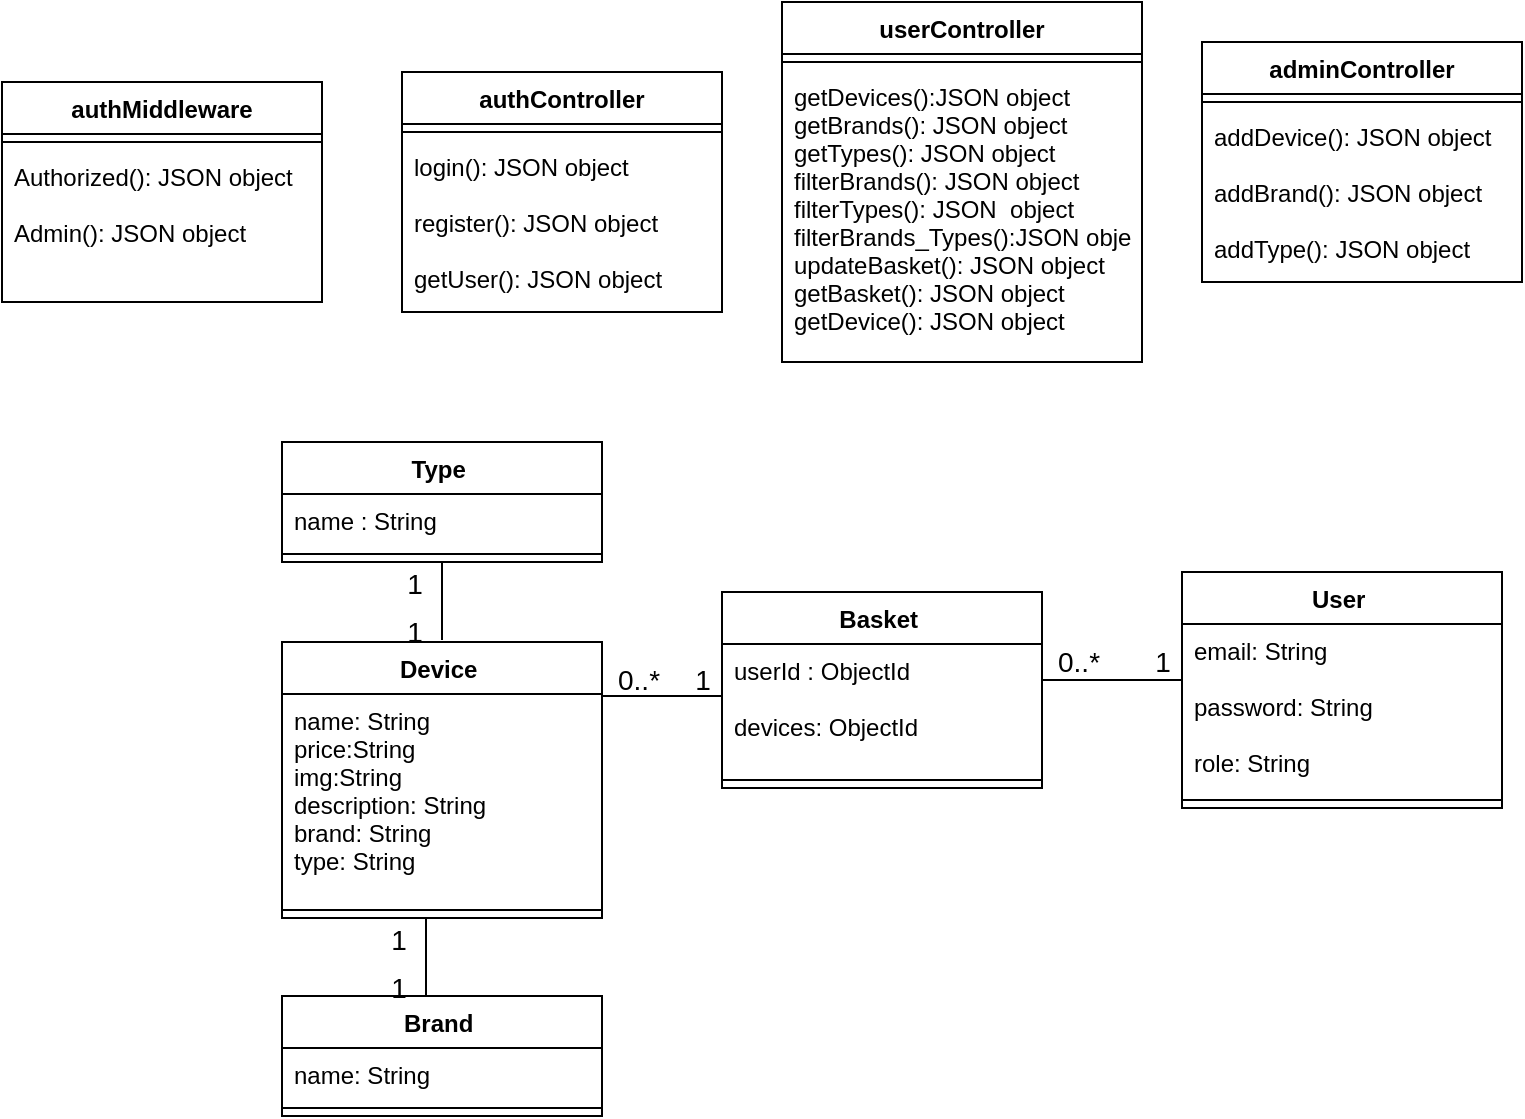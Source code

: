 <mxfile version="20.8.20" type="device"><diagram id="C5RBs43oDa-KdzZeNtuy" name="Page-1"><mxGraphModel dx="1050" dy="573" grid="1" gridSize="10" guides="1" tooltips="1" connect="1" arrows="1" fold="1" page="1" pageScale="1" pageWidth="827" pageHeight="1169" math="0" shadow="0"><root><mxCell id="WIyWlLk6GJQsqaUBKTNV-0"/><mxCell id="WIyWlLk6GJQsqaUBKTNV-1" parent="WIyWlLk6GJQsqaUBKTNV-0"/><mxCell id="WDK1I26LS12HvWe2bWom-3" value="adminController" style="swimlane;fontStyle=1;align=center;verticalAlign=top;childLayout=stackLayout;horizontal=1;startSize=26;horizontalStack=0;resizeParent=1;resizeParentMax=0;resizeLast=0;collapsible=1;marginBottom=0;" vertex="1" parent="WIyWlLk6GJQsqaUBKTNV-1"><mxGeometry x="630" y="310" width="160" height="120" as="geometry"><mxRectangle x="160" y="100" width="130" height="30" as="alternateBounds"/></mxGeometry></mxCell><mxCell id="WDK1I26LS12HvWe2bWom-5" value="" style="line;strokeWidth=1;fillColor=none;align=left;verticalAlign=middle;spacingTop=-1;spacingLeft=3;spacingRight=3;rotatable=0;labelPosition=right;points=[];portConstraint=eastwest;strokeColor=inherit;" vertex="1" parent="WDK1I26LS12HvWe2bWom-3"><mxGeometry y="26" width="160" height="8" as="geometry"/></mxCell><mxCell id="WDK1I26LS12HvWe2bWom-6" value="addDevice(): JSON object&#10;&#10;addBrand(): JSON object&#10;&#10;addType(): JSON object&#10;&#10;" style="text;strokeColor=none;fillColor=none;align=left;verticalAlign=top;spacingLeft=4;spacingRight=4;overflow=hidden;rotatable=0;points=[[0,0.5],[1,0.5]];portConstraint=eastwest;" vertex="1" parent="WDK1I26LS12HvWe2bWom-3"><mxGeometry y="34" width="160" height="86" as="geometry"/></mxCell><mxCell id="WDK1I26LS12HvWe2bWom-7" value="authController" style="swimlane;fontStyle=1;align=center;verticalAlign=top;childLayout=stackLayout;horizontal=1;startSize=26;horizontalStack=0;resizeParent=1;resizeParentMax=0;resizeLast=0;collapsible=1;marginBottom=0;" vertex="1" parent="WIyWlLk6GJQsqaUBKTNV-1"><mxGeometry x="230" y="325" width="160" height="120" as="geometry"/></mxCell><mxCell id="WDK1I26LS12HvWe2bWom-9" value="" style="line;strokeWidth=1;fillColor=none;align=left;verticalAlign=middle;spacingTop=-1;spacingLeft=3;spacingRight=3;rotatable=0;labelPosition=right;points=[];portConstraint=eastwest;strokeColor=inherit;" vertex="1" parent="WDK1I26LS12HvWe2bWom-7"><mxGeometry y="26" width="160" height="8" as="geometry"/></mxCell><mxCell id="WDK1I26LS12HvWe2bWom-10" value="login(): JSON object&#10;&#10;register(): JSON object&#10;&#10;getUser(): JSON object&#10;" style="text;strokeColor=none;fillColor=none;align=left;verticalAlign=top;spacingLeft=4;spacingRight=4;overflow=hidden;rotatable=0;points=[[0,0.5],[1,0.5]];portConstraint=eastwest;" vertex="1" parent="WDK1I26LS12HvWe2bWom-7"><mxGeometry y="34" width="160" height="86" as="geometry"/></mxCell><mxCell id="WDK1I26LS12HvWe2bWom-11" value="userController" style="swimlane;fontStyle=1;align=center;verticalAlign=top;childLayout=stackLayout;horizontal=1;startSize=26;horizontalStack=0;resizeParent=1;resizeParentMax=0;resizeLast=0;collapsible=1;marginBottom=0;" vertex="1" parent="WIyWlLk6GJQsqaUBKTNV-1"><mxGeometry x="420" y="290" width="180" height="180" as="geometry"/></mxCell><mxCell id="WDK1I26LS12HvWe2bWom-13" value="" style="line;strokeWidth=1;fillColor=none;align=left;verticalAlign=middle;spacingTop=-1;spacingLeft=3;spacingRight=3;rotatable=0;labelPosition=right;points=[];portConstraint=eastwest;strokeColor=inherit;" vertex="1" parent="WDK1I26LS12HvWe2bWom-11"><mxGeometry y="26" width="180" height="8" as="geometry"/></mxCell><mxCell id="WDK1I26LS12HvWe2bWom-14" value="getDevices():JSON object&#10;getBrands(): JSON object&#10;getTypes(): JSON object&#10;filterBrands(): JSON object&#10;filterTypes(): JSON  object&#10;filterBrands_Types():JSON object&#10;updateBasket(): JSON object&#10;getBasket(): JSON object&#10;getDevice(): JSON object&#10;" style="text;strokeColor=none;fillColor=none;align=left;verticalAlign=top;spacingLeft=4;spacingRight=4;overflow=hidden;rotatable=0;points=[[0,0.5],[1,0.5]];portConstraint=eastwest;" vertex="1" parent="WDK1I26LS12HvWe2bWom-11"><mxGeometry y="34" width="180" height="146" as="geometry"/></mxCell><mxCell id="WDK1I26LS12HvWe2bWom-16" value="authMiddleware" style="swimlane;fontStyle=1;align=center;verticalAlign=top;childLayout=stackLayout;horizontal=1;startSize=26;horizontalStack=0;resizeParent=1;resizeParentMax=0;resizeLast=0;collapsible=1;marginBottom=0;" vertex="1" parent="WIyWlLk6GJQsqaUBKTNV-1"><mxGeometry x="30" y="330" width="160" height="110" as="geometry"/></mxCell><mxCell id="WDK1I26LS12HvWe2bWom-18" value="" style="line;strokeWidth=1;fillColor=none;align=left;verticalAlign=middle;spacingTop=-1;spacingLeft=3;spacingRight=3;rotatable=0;labelPosition=right;points=[];portConstraint=eastwest;strokeColor=inherit;" vertex="1" parent="WDK1I26LS12HvWe2bWom-16"><mxGeometry y="26" width="160" height="8" as="geometry"/></mxCell><mxCell id="WDK1I26LS12HvWe2bWom-19" value="Authorized(): JSON object&#10;&#10;Admin(): JSON object&#10;&#10;&#10;" style="text;strokeColor=none;fillColor=none;align=left;verticalAlign=top;spacingLeft=4;spacingRight=4;overflow=hidden;rotatable=0;points=[[0,0.5],[1,0.5]];portConstraint=eastwest;" vertex="1" parent="WDK1I26LS12HvWe2bWom-16"><mxGeometry y="34" width="160" height="76" as="geometry"/></mxCell><mxCell id="WDK1I26LS12HvWe2bWom-20" value="Basket " style="swimlane;fontStyle=1;align=center;verticalAlign=top;childLayout=stackLayout;horizontal=1;startSize=26;horizontalStack=0;resizeParent=1;resizeParentMax=0;resizeLast=0;collapsible=1;marginBottom=0;" vertex="1" parent="WIyWlLk6GJQsqaUBKTNV-1"><mxGeometry x="390" y="585" width="160" height="98" as="geometry"/></mxCell><mxCell id="WDK1I26LS12HvWe2bWom-21" value="userId : ObjectId&#10;&#10;devices: ObjectId &#10;" style="text;strokeColor=none;fillColor=none;align=left;verticalAlign=top;spacingLeft=4;spacingRight=4;overflow=hidden;rotatable=0;points=[[0,0.5],[1,0.5]];portConstraint=eastwest;" vertex="1" parent="WDK1I26LS12HvWe2bWom-20"><mxGeometry y="26" width="160" height="64" as="geometry"/></mxCell><mxCell id="WDK1I26LS12HvWe2bWom-22" value="" style="line;strokeWidth=1;fillColor=none;align=left;verticalAlign=middle;spacingTop=-1;spacingLeft=3;spacingRight=3;rotatable=0;labelPosition=right;points=[];portConstraint=eastwest;strokeColor=inherit;" vertex="1" parent="WDK1I26LS12HvWe2bWom-20"><mxGeometry y="90" width="160" height="8" as="geometry"/></mxCell><mxCell id="WDK1I26LS12HvWe2bWom-24" value="Brand " style="swimlane;fontStyle=1;align=center;verticalAlign=top;childLayout=stackLayout;horizontal=1;startSize=26;horizontalStack=0;resizeParent=1;resizeParentMax=0;resizeLast=0;collapsible=1;marginBottom=0;" vertex="1" parent="WIyWlLk6GJQsqaUBKTNV-1"><mxGeometry x="170" y="787" width="160" height="60" as="geometry"/></mxCell><mxCell id="WDK1I26LS12HvWe2bWom-25" value="name: String" style="text;strokeColor=none;fillColor=none;align=left;verticalAlign=top;spacingLeft=4;spacingRight=4;overflow=hidden;rotatable=0;points=[[0,0.5],[1,0.5]];portConstraint=eastwest;" vertex="1" parent="WDK1I26LS12HvWe2bWom-24"><mxGeometry y="26" width="160" height="26" as="geometry"/></mxCell><mxCell id="WDK1I26LS12HvWe2bWom-26" value="" style="line;strokeWidth=1;fillColor=none;align=left;verticalAlign=middle;spacingTop=-1;spacingLeft=3;spacingRight=3;rotatable=0;labelPosition=right;points=[];portConstraint=eastwest;strokeColor=inherit;" vertex="1" parent="WDK1I26LS12HvWe2bWom-24"><mxGeometry y="52" width="160" height="8" as="geometry"/></mxCell><mxCell id="WDK1I26LS12HvWe2bWom-28" value="Type " style="swimlane;fontStyle=1;align=center;verticalAlign=top;childLayout=stackLayout;horizontal=1;startSize=26;horizontalStack=0;resizeParent=1;resizeParentMax=0;resizeLast=0;collapsible=1;marginBottom=0;" vertex="1" parent="WIyWlLk6GJQsqaUBKTNV-1"><mxGeometry x="170" y="510" width="160" height="60" as="geometry"/></mxCell><mxCell id="WDK1I26LS12HvWe2bWom-29" value="name : String" style="text;strokeColor=none;fillColor=none;align=left;verticalAlign=top;spacingLeft=4;spacingRight=4;overflow=hidden;rotatable=0;points=[[0,0.5],[1,0.5]];portConstraint=eastwest;" vertex="1" parent="WDK1I26LS12HvWe2bWom-28"><mxGeometry y="26" width="160" height="26" as="geometry"/></mxCell><mxCell id="WDK1I26LS12HvWe2bWom-30" value="" style="line;strokeWidth=1;fillColor=none;align=left;verticalAlign=middle;spacingTop=-1;spacingLeft=3;spacingRight=3;rotatable=0;labelPosition=right;points=[];portConstraint=eastwest;strokeColor=inherit;" vertex="1" parent="WDK1I26LS12HvWe2bWom-28"><mxGeometry y="52" width="160" height="8" as="geometry"/></mxCell><mxCell id="WDK1I26LS12HvWe2bWom-32" value="User " style="swimlane;fontStyle=1;align=center;verticalAlign=top;childLayout=stackLayout;horizontal=1;startSize=26;horizontalStack=0;resizeParent=1;resizeParentMax=0;resizeLast=0;collapsible=1;marginBottom=0;" vertex="1" parent="WIyWlLk6GJQsqaUBKTNV-1"><mxGeometry x="620" y="575" width="160" height="118" as="geometry"/></mxCell><mxCell id="WDK1I26LS12HvWe2bWom-33" value="email: String&#10;&#10;password: String&#10;&#10;role: String" style="text;strokeColor=none;fillColor=none;align=left;verticalAlign=top;spacingLeft=4;spacingRight=4;overflow=hidden;rotatable=0;points=[[0,0.5],[1,0.5]];portConstraint=eastwest;" vertex="1" parent="WDK1I26LS12HvWe2bWom-32"><mxGeometry y="26" width="160" height="84" as="geometry"/></mxCell><mxCell id="WDK1I26LS12HvWe2bWom-34" value="" style="line;strokeWidth=1;fillColor=none;align=left;verticalAlign=middle;spacingTop=-1;spacingLeft=3;spacingRight=3;rotatable=0;labelPosition=right;points=[];portConstraint=eastwest;strokeColor=inherit;" vertex="1" parent="WDK1I26LS12HvWe2bWom-32"><mxGeometry y="110" width="160" height="8" as="geometry"/></mxCell><mxCell id="WDK1I26LS12HvWe2bWom-36" value="Device " style="swimlane;fontStyle=1;align=center;verticalAlign=top;childLayout=stackLayout;horizontal=1;startSize=26;horizontalStack=0;resizeParent=1;resizeParentMax=0;resizeLast=0;collapsible=1;marginBottom=0;" vertex="1" parent="WIyWlLk6GJQsqaUBKTNV-1"><mxGeometry x="170" y="610" width="160" height="138" as="geometry"/></mxCell><mxCell id="WDK1I26LS12HvWe2bWom-37" value="name: String&#10;price:String&#10;img:String&#10;description: String&#10;brand: String&#10;type: String" style="text;strokeColor=none;fillColor=none;align=left;verticalAlign=top;spacingLeft=4;spacingRight=4;overflow=hidden;rotatable=0;points=[[0,0.5],[1,0.5]];portConstraint=eastwest;" vertex="1" parent="WDK1I26LS12HvWe2bWom-36"><mxGeometry y="26" width="160" height="104" as="geometry"/></mxCell><mxCell id="WDK1I26LS12HvWe2bWom-38" value="" style="line;strokeWidth=1;fillColor=none;align=left;verticalAlign=middle;spacingTop=-1;spacingLeft=3;spacingRight=3;rotatable=0;labelPosition=right;points=[];portConstraint=eastwest;strokeColor=inherit;" vertex="1" parent="WDK1I26LS12HvWe2bWom-36"><mxGeometry y="130" width="160" height="8" as="geometry"/></mxCell><mxCell id="WDK1I26LS12HvWe2bWom-40" value="" style="line;strokeWidth=1;fillColor=none;align=left;verticalAlign=middle;spacingTop=-1;spacingLeft=3;spacingRight=3;rotatable=0;labelPosition=right;points=[];portConstraint=eastwest;strokeColor=inherit;" vertex="1" parent="WIyWlLk6GJQsqaUBKTNV-1"><mxGeometry x="550" y="625" width="70" height="8" as="geometry"/></mxCell><mxCell id="WDK1I26LS12HvWe2bWom-41" value="&lt;span style=&quot;font-weight: normal;&quot;&gt;&lt;font style=&quot;font-size: 14px;&quot;&gt;1&lt;/font&gt;&lt;/span&gt;" style="text;strokeColor=none;fillColor=none;html=1;fontSize=24;fontStyle=1;verticalAlign=middle;align=center;" vertex="1" parent="WIyWlLk6GJQsqaUBKTNV-1"><mxGeometry x="600" y="609" width="20" height="15" as="geometry"/></mxCell><mxCell id="WDK1I26LS12HvWe2bWom-43" value="&lt;span style=&quot;font-size: 14px; font-weight: 400;&quot;&gt;0..*&lt;/span&gt;" style="text;strokeColor=none;fillColor=none;html=1;fontSize=24;fontStyle=1;verticalAlign=middle;align=center;" vertex="1" parent="WIyWlLk6GJQsqaUBKTNV-1"><mxGeometry x="550" y="609" width="35" height="15" as="geometry"/></mxCell><mxCell id="WDK1I26LS12HvWe2bWom-44" value="" style="line;strokeWidth=1;fillColor=none;align=left;verticalAlign=middle;spacingTop=-1;spacingLeft=3;spacingRight=3;rotatable=0;labelPosition=right;points=[];portConstraint=eastwest;strokeColor=inherit;direction=south;" vertex="1" parent="WIyWlLk6GJQsqaUBKTNV-1"><mxGeometry x="246" y="570" width="8" height="39" as="geometry"/></mxCell><mxCell id="WDK1I26LS12HvWe2bWom-45" value="&lt;span style=&quot;font-weight: normal;&quot;&gt;&lt;font style=&quot;font-size: 14px;&quot;&gt;1&lt;/font&gt;&lt;/span&gt;" style="text;strokeColor=none;fillColor=none;html=1;fontSize=24;fontStyle=1;verticalAlign=middle;align=center;" vertex="1" parent="WIyWlLk6GJQsqaUBKTNV-1"><mxGeometry x="226" y="570" width="20" height="15" as="geometry"/></mxCell><mxCell id="WDK1I26LS12HvWe2bWom-46" value="&lt;span style=&quot;font-weight: normal;&quot;&gt;&lt;font style=&quot;font-size: 14px;&quot;&gt;1&lt;/font&gt;&lt;/span&gt;" style="text;strokeColor=none;fillColor=none;html=1;fontSize=24;fontStyle=1;verticalAlign=middle;align=center;" vertex="1" parent="WIyWlLk6GJQsqaUBKTNV-1"><mxGeometry x="226" y="594" width="20" height="15" as="geometry"/></mxCell><mxCell id="WDK1I26LS12HvWe2bWom-48" value="" style="line;strokeWidth=1;fillColor=none;align=left;verticalAlign=middle;spacingTop=-1;spacingLeft=3;spacingRight=3;rotatable=0;labelPosition=right;points=[];portConstraint=eastwest;strokeColor=inherit;direction=south;" vertex="1" parent="WIyWlLk6GJQsqaUBKTNV-1"><mxGeometry x="238" y="748" width="8" height="39" as="geometry"/></mxCell><mxCell id="WDK1I26LS12HvWe2bWom-49" value="&lt;span style=&quot;font-weight: normal;&quot;&gt;&lt;font style=&quot;font-size: 14px;&quot;&gt;1&lt;/font&gt;&lt;/span&gt;" style="text;strokeColor=none;fillColor=none;html=1;fontSize=24;fontStyle=1;verticalAlign=middle;align=center;" vertex="1" parent="WIyWlLk6GJQsqaUBKTNV-1"><mxGeometry x="218" y="748" width="20" height="15" as="geometry"/></mxCell><mxCell id="WDK1I26LS12HvWe2bWom-50" value="&lt;span style=&quot;font-weight: normal;&quot;&gt;&lt;font style=&quot;font-size: 14px;&quot;&gt;1&lt;/font&gt;&lt;/span&gt;" style="text;strokeColor=none;fillColor=none;html=1;fontSize=24;fontStyle=1;verticalAlign=middle;align=center;" vertex="1" parent="WIyWlLk6GJQsqaUBKTNV-1"><mxGeometry x="218" y="772" width="20" height="15" as="geometry"/></mxCell><mxCell id="WDK1I26LS12HvWe2bWom-53" value="" style="line;strokeWidth=1;fillColor=none;align=left;verticalAlign=middle;spacingTop=-1;spacingLeft=3;spacingRight=3;rotatable=0;labelPosition=right;points=[];portConstraint=eastwest;strokeColor=inherit;" vertex="1" parent="WIyWlLk6GJQsqaUBKTNV-1"><mxGeometry x="330" y="633" width="60" height="8" as="geometry"/></mxCell><mxCell id="WDK1I26LS12HvWe2bWom-54" value="&lt;span style=&quot;font-weight: normal;&quot;&gt;&lt;font style=&quot;font-size: 14px;&quot;&gt;1&lt;/font&gt;&lt;/span&gt;" style="text;strokeColor=none;fillColor=none;html=1;fontSize=24;fontStyle=1;verticalAlign=middle;align=center;" vertex="1" parent="WIyWlLk6GJQsqaUBKTNV-1"><mxGeometry x="370" y="618" width="20" height="15" as="geometry"/></mxCell><mxCell id="WDK1I26LS12HvWe2bWom-56" value="&lt;span style=&quot;font-size: 14px; font-weight: 400;&quot;&gt;0..*&lt;/span&gt;" style="text;strokeColor=none;fillColor=none;html=1;fontSize=24;fontStyle=1;verticalAlign=middle;align=center;" vertex="1" parent="WIyWlLk6GJQsqaUBKTNV-1"><mxGeometry x="330" y="618" width="35" height="15" as="geometry"/></mxCell></root></mxGraphModel></diagram></mxfile>